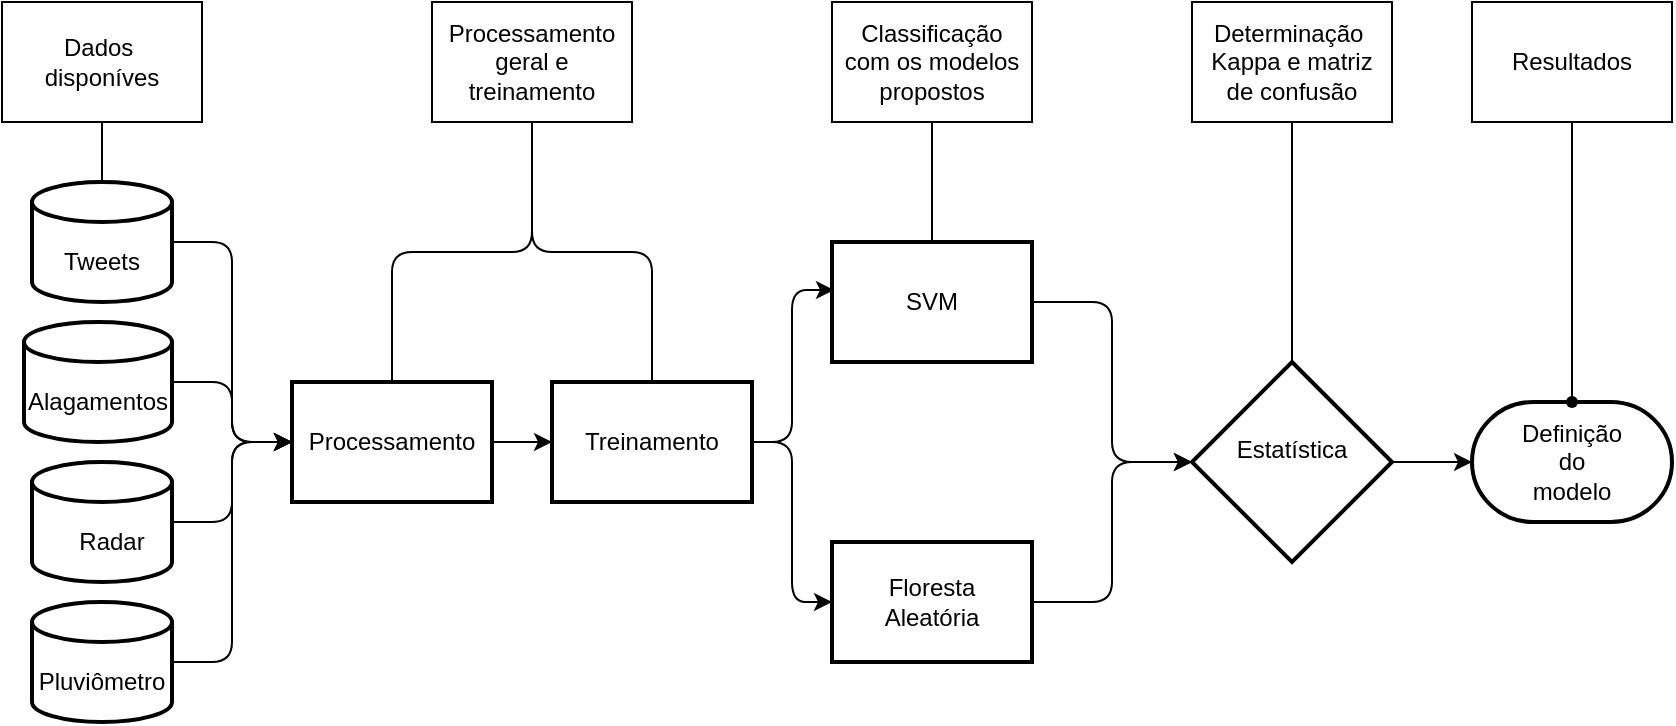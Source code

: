 <mxfile version="15.1.4" type="github">
  <diagram id="PtrkqsCC5Mb4vuVzn0-o" name="Page-1">
    <mxGraphModel dx="1240" dy="561" grid="0" gridSize="10" guides="1" tooltips="1" connect="1" arrows="1" fold="1" page="1" pageScale="1" pageWidth="827" pageHeight="583" background="none" math="0" shadow="0">
      <root>
        <mxCell id="0" />
        <mxCell id="1" parent="0" />
        <mxCell id="iSo7kZ2qZKdz4t7loaJO-26" value="" style="orthogonalLoop=1;jettySize=auto;entryX=0;entryY=0.5;entryDx=0;entryDy=0;elbow=vertical;edgeStyle=orthogonalEdgeStyle;spacing=7;spacingTop=0;fontSize=12;html=1;" edge="1" parent="1" source="iSo7kZ2qZKdz4t7loaJO-5" target="iSo7kZ2qZKdz4t7loaJO-10">
          <mxGeometry relative="1" as="geometry">
            <mxPoint x="291" y="227" as="targetPoint" />
          </mxGeometry>
        </mxCell>
        <mxCell id="iSo7kZ2qZKdz4t7loaJO-5" value="" style="strokeWidth=2;shape=mxgraph.flowchart.database;whiteSpace=wrap;spacing=7;spacingTop=0;fontSize=12;html=1;" vertex="1" parent="1">
          <mxGeometry x="141" y="197" width="70" height="60" as="geometry" />
        </mxCell>
        <mxCell id="iSo7kZ2qZKdz4t7loaJO-27" value="" style="orthogonalLoop=1;jettySize=auto;elbow=vertical;edgeStyle=orthogonalEdgeStyle;spacing=7;spacingTop=0;fontSize=12;html=1;" edge="1" parent="1" source="iSo7kZ2qZKdz4t7loaJO-6" target="iSo7kZ2qZKdz4t7loaJO-10">
          <mxGeometry relative="1" as="geometry" />
        </mxCell>
        <mxCell id="iSo7kZ2qZKdz4t7loaJO-6" value="" style="strokeWidth=2;shape=mxgraph.flowchart.database;whiteSpace=wrap;spacing=7;spacingTop=0;fontSize=12;html=1;" vertex="1" parent="1">
          <mxGeometry x="137" y="267" width="74" height="60" as="geometry" />
        </mxCell>
        <mxCell id="iSo7kZ2qZKdz4t7loaJO-28" value="" style="edgeStyle=orthogonalEdgeStyle;orthogonalLoop=1;jettySize=auto;spacing=7;spacingTop=0;fontSize=12;html=1;" edge="1" parent="1" source="iSo7kZ2qZKdz4t7loaJO-7" target="iSo7kZ2qZKdz4t7loaJO-10">
          <mxGeometry relative="1" as="geometry" />
        </mxCell>
        <mxCell id="iSo7kZ2qZKdz4t7loaJO-7" value="" style="strokeWidth=2;shape=mxgraph.flowchart.database;whiteSpace=wrap;spacing=7;spacingTop=0;fontSize=12;html=1;" vertex="1" parent="1">
          <mxGeometry x="141" y="337" width="70" height="60" as="geometry" />
        </mxCell>
        <mxCell id="iSo7kZ2qZKdz4t7loaJO-30" value="" style="edgeStyle=orthogonalEdgeStyle;orthogonalLoop=1;jettySize=auto;entryX=0;entryY=0.5;entryDx=0;entryDy=0;spacing=7;spacingTop=0;fontSize=12;html=1;" edge="1" parent="1" source="iSo7kZ2qZKdz4t7loaJO-8" target="iSo7kZ2qZKdz4t7loaJO-10">
          <mxGeometry relative="1" as="geometry">
            <mxPoint x="321" y="437" as="targetPoint" />
          </mxGeometry>
        </mxCell>
        <mxCell id="iSo7kZ2qZKdz4t7loaJO-8" value="" style="strokeWidth=2;shape=mxgraph.flowchart.database;whiteSpace=wrap;spacing=7;spacingTop=0;fontSize=12;html=1;" vertex="1" parent="1">
          <mxGeometry x="141" y="407" width="70" height="60" as="geometry" />
        </mxCell>
        <mxCell id="iSo7kZ2qZKdz4t7loaJO-32" value="" style="edgeStyle=orthogonalEdgeStyle;orthogonalLoop=1;jettySize=auto;spacing=7;spacingTop=0;fontSize=12;html=1;" edge="1" parent="1" source="iSo7kZ2qZKdz4t7loaJO-10" target="iSo7kZ2qZKdz4t7loaJO-31">
          <mxGeometry relative="1" as="geometry" />
        </mxCell>
        <mxCell id="iSo7kZ2qZKdz4t7loaJO-10" value="" style="whiteSpace=wrap;absoluteArcSize=1;arcSize=12;strokeWidth=2;spacing=7;spacingTop=0;fontSize=12;html=1;" vertex="1" parent="1">
          <mxGeometry x="271" y="297" width="100" height="60" as="geometry" />
        </mxCell>
        <mxCell id="iSo7kZ2qZKdz4t7loaJO-36" value="" style="edgeStyle=orthogonalEdgeStyle;orthogonalLoop=1;jettySize=auto;entryX=0.01;entryY=0.4;entryDx=0;entryDy=0;entryPerimeter=0;spacing=7;spacingTop=0;fontSize=12;html=1;" edge="1" parent="1" source="iSo7kZ2qZKdz4t7loaJO-31" target="iSo7kZ2qZKdz4t7loaJO-33">
          <mxGeometry relative="1" as="geometry">
            <mxPoint x="631" y="327" as="targetPoint" />
          </mxGeometry>
        </mxCell>
        <mxCell id="iSo7kZ2qZKdz4t7loaJO-38" value="" style="edgeStyle=orthogonalEdgeStyle;orthogonalLoop=1;jettySize=auto;entryX=0;entryY=0.5;entryDx=0;entryDy=0;spacing=7;spacingTop=0;fontSize=12;html=1;" edge="1" parent="1" source="iSo7kZ2qZKdz4t7loaJO-31" target="iSo7kZ2qZKdz4t7loaJO-34">
          <mxGeometry relative="1" as="geometry">
            <mxPoint x="451" y="467" as="targetPoint" />
          </mxGeometry>
        </mxCell>
        <mxCell id="iSo7kZ2qZKdz4t7loaJO-101" value="" style="edgeStyle=orthogonalEdgeStyle;orthogonalLoop=1;jettySize=auto;endArrow=none;endFill=0;entryX=0.5;entryY=1;entryDx=0;entryDy=0;spacing=7;spacingTop=0;fontSize=12;html=1;" edge="1" parent="1" source="iSo7kZ2qZKdz4t7loaJO-31" target="iSo7kZ2qZKdz4t7loaJO-88">
          <mxGeometry relative="1" as="geometry">
            <mxPoint x="451" y="187.0" as="targetPoint" />
          </mxGeometry>
        </mxCell>
        <mxCell id="iSo7kZ2qZKdz4t7loaJO-31" value="" style="whiteSpace=wrap;absoluteArcSize=1;arcSize=12;strokeWidth=2;spacing=7;spacingTop=0;fontSize=12;html=1;" vertex="1" parent="1">
          <mxGeometry x="401" y="297" width="100" height="60" as="geometry" />
        </mxCell>
        <mxCell id="iSo7kZ2qZKdz4t7loaJO-43" value="" style="edgeStyle=orthogonalEdgeStyle;orthogonalLoop=1;jettySize=auto;spacing=7;spacingTop=0;fontSize=12;html=1;" edge="1" parent="1" source="iSo7kZ2qZKdz4t7loaJO-33" target="iSo7kZ2qZKdz4t7loaJO-39">
          <mxGeometry relative="1" as="geometry" />
        </mxCell>
        <mxCell id="iSo7kZ2qZKdz4t7loaJO-33" value="" style="whiteSpace=wrap;absoluteArcSize=1;arcSize=12;strokeWidth=2;spacing=7;spacingTop=0;fontSize=12;html=1;" vertex="1" parent="1">
          <mxGeometry x="541" y="227" width="100" height="60" as="geometry" />
        </mxCell>
        <mxCell id="iSo7kZ2qZKdz4t7loaJO-44" value="" style="edgeStyle=orthogonalEdgeStyle;orthogonalLoop=1;jettySize=auto;spacing=7;spacingTop=0;fontSize=12;html=1;" edge="1" parent="1" source="iSo7kZ2qZKdz4t7loaJO-34" target="iSo7kZ2qZKdz4t7loaJO-39">
          <mxGeometry relative="1" as="geometry" />
        </mxCell>
        <mxCell id="iSo7kZ2qZKdz4t7loaJO-34" value="" style="whiteSpace=wrap;absoluteArcSize=1;arcSize=12;strokeWidth=2;spacing=7;spacingTop=0;fontSize=12;html=1;" vertex="1" parent="1">
          <mxGeometry x="541" y="377" width="100" height="60" as="geometry" />
        </mxCell>
        <mxCell id="iSo7kZ2qZKdz4t7loaJO-55" value="" style="edgeStyle=orthogonalEdgeStyle;orthogonalLoop=1;jettySize=auto;spacing=7;spacingTop=0;fontSize=12;html=1;" edge="1" parent="1" source="iSo7kZ2qZKdz4t7loaJO-39" target="iSo7kZ2qZKdz4t7loaJO-54">
          <mxGeometry relative="1" as="geometry" />
        </mxCell>
        <mxCell id="iSo7kZ2qZKdz4t7loaJO-39" value="" style="strokeWidth=2;shape=mxgraph.flowchart.decision;whiteSpace=wrap;spacing=7;spacingTop=0;fontSize=12;html=1;" vertex="1" parent="1">
          <mxGeometry x="721" y="287" width="100" height="100" as="geometry" />
        </mxCell>
        <mxCell id="iSo7kZ2qZKdz4t7loaJO-54" value="" style="strokeWidth=2;shape=mxgraph.flowchart.terminator;whiteSpace=wrap;spacing=2;fontSize=12;html=1;" vertex="1" parent="1">
          <mxGeometry x="861" y="307" width="100" height="60" as="geometry" />
        </mxCell>
        <mxCell id="iSo7kZ2qZKdz4t7loaJO-86" value="Dados &lt;br&gt;disponíves" style="whiteSpace=wrap;align=center;verticalAlign=middle;treeFolding=1;treeMoving=1;newEdgeStyle={&quot;edgeStyle&quot;:&quot;elbowEdgeStyle&quot;,&quot;startArrow&quot;:&quot;none&quot;,&quot;endArrow&quot;:&quot;none&quot;};strokeColor=#000000;spacing=7;spacingTop=0;fontSize=12;html=1;" vertex="1" parent="1">
          <mxGeometry x="126" y="107" width="100" height="60" as="geometry" />
        </mxCell>
        <mxCell id="iSo7kZ2qZKdz4t7loaJO-87" value="" style="edgeStyle=elbowEdgeStyle;elbow=vertical;startArrow=none;endArrow=none;exitX=0.5;exitY=0;exitDx=0;exitDy=0;exitPerimeter=0;spacing=7;spacingTop=0;fontSize=12;html=1;" edge="1" target="iSo7kZ2qZKdz4t7loaJO-86" parent="1" source="iSo7kZ2qZKdz4t7loaJO-5">
          <mxGeometry relative="1" as="geometry">
            <mxPoint x="421" y="-3" as="sourcePoint" />
          </mxGeometry>
        </mxCell>
        <mxCell id="iSo7kZ2qZKdz4t7loaJO-97" value="" style="edgeStyle=orthogonalEdgeStyle;orthogonalLoop=1;jettySize=auto;endArrow=none;endFill=0;entryX=0.5;entryY=0;entryDx=0;entryDy=0;spacing=7;spacingTop=0;fontSize=12;html=1;" edge="1" parent="1" source="iSo7kZ2qZKdz4t7loaJO-88" target="iSo7kZ2qZKdz4t7loaJO-10">
          <mxGeometry relative="1" as="geometry">
            <mxPoint x="371" y="277.0" as="targetPoint" />
          </mxGeometry>
        </mxCell>
        <mxCell id="iSo7kZ2qZKdz4t7loaJO-88" value="Processamento geral e treinamento" style="whiteSpace=wrap;align=center;verticalAlign=middle;treeFolding=1;treeMoving=1;newEdgeStyle={&quot;edgeStyle&quot;:&quot;elbowEdgeStyle&quot;,&quot;startArrow&quot;:&quot;none&quot;,&quot;endArrow&quot;:&quot;none&quot;};strokeColor=#000000;spacing=7;spacingTop=0;fontSize=12;html=1;" vertex="1" parent="1">
          <mxGeometry x="341" y="107" width="100" height="60" as="geometry" />
        </mxCell>
        <mxCell id="iSo7kZ2qZKdz4t7loaJO-103" value="" style="edgeStyle=orthogonalEdgeStyle;orthogonalLoop=1;jettySize=auto;endArrow=none;endFill=0;spacing=7;spacingTop=0;fontSize=12;html=1;" edge="1" parent="1" source="iSo7kZ2qZKdz4t7loaJO-102" target="iSo7kZ2qZKdz4t7loaJO-33">
          <mxGeometry relative="1" as="geometry" />
        </mxCell>
        <mxCell id="iSo7kZ2qZKdz4t7loaJO-102" value="Classificação com os modelos propostos" style="whiteSpace=wrap;align=center;verticalAlign=middle;treeFolding=1;treeMoving=1;newEdgeStyle={&quot;edgeStyle&quot;:&quot;elbowEdgeStyle&quot;,&quot;startArrow&quot;:&quot;none&quot;,&quot;endArrow&quot;:&quot;none&quot;};strokeColor=#000000;spacing=7;spacingTop=0;fontSize=12;html=1;" vertex="1" parent="1">
          <mxGeometry x="541" y="107" width="100" height="60" as="geometry" />
        </mxCell>
        <mxCell id="iSo7kZ2qZKdz4t7loaJO-106" value="" style="edgeStyle=orthogonalEdgeStyle;orthogonalLoop=1;jettySize=auto;endArrow=none;endFill=0;entryX=0.5;entryY=0;entryDx=0;entryDy=0;entryPerimeter=0;spacing=7;spacingTop=0;fontSize=12;html=1;" edge="1" parent="1" source="iSo7kZ2qZKdz4t7loaJO-104" target="iSo7kZ2qZKdz4t7loaJO-39">
          <mxGeometry relative="1" as="geometry">
            <mxPoint x="771" y="277" as="targetPoint" />
          </mxGeometry>
        </mxCell>
        <mxCell id="iSo7kZ2qZKdz4t7loaJO-104" value="Determinação &lt;br&gt;Kappa e matriz de confusão" style="whiteSpace=wrap;align=center;verticalAlign=middle;treeFolding=1;treeMoving=1;newEdgeStyle={&quot;edgeStyle&quot;:&quot;elbowEdgeStyle&quot;,&quot;startArrow&quot;:&quot;none&quot;,&quot;endArrow&quot;:&quot;none&quot;};strokeColor=#000000;spacing=7;spacingTop=0;fontSize=12;html=1;" vertex="1" parent="1">
          <mxGeometry x="721" y="107" width="100" height="60" as="geometry" />
        </mxCell>
        <mxCell id="iSo7kZ2qZKdz4t7loaJO-109" value="" style="edgeStyle=orthogonalEdgeStyle;orthogonalLoop=1;jettySize=auto;endArrow=none;endFill=0;spacing=7;spacingTop=0;fontSize=12;html=1;" edge="1" parent="1" source="iSo7kZ2qZKdz4t7loaJO-107" target="iSo7kZ2qZKdz4t7loaJO-108">
          <mxGeometry relative="1" as="geometry" />
        </mxCell>
        <mxCell id="iSo7kZ2qZKdz4t7loaJO-107" value="Resultados" style="whiteSpace=wrap;align=center;verticalAlign=middle;treeFolding=1;treeMoving=1;newEdgeStyle={&quot;edgeStyle&quot;:&quot;elbowEdgeStyle&quot;,&quot;startArrow&quot;:&quot;none&quot;,&quot;endArrow&quot;:&quot;none&quot;};strokeColor=#000000;spacing=2;fontSize=12;html=1;" vertex="1" parent="1">
          <mxGeometry x="861" y="107" width="100" height="60" as="geometry" />
        </mxCell>
        <mxCell id="iSo7kZ2qZKdz4t7loaJO-108" value="" style="shape=waypoint;size=6;pointerEvents=1;points=[];fillColor=#ffffff;resizable=0;rotatable=0;perimeter=centerPerimeter;snapToPoint=1;spacing=7;spacingTop=0;fontSize=12;html=1;" vertex="1" parent="1">
          <mxGeometry x="891" y="287" width="40" height="40" as="geometry" />
        </mxCell>
        <mxCell id="iSo7kZ2qZKdz4t7loaJO-110" value="Tweets" style="text;strokeColor=none;fillColor=none;align=center;verticalAlign=middle;whiteSpace=wrap;spacing=7;spacingTop=0;fontSize=12;html=1;" vertex="1" parent="1">
          <mxGeometry x="156" y="227" width="40" height="20" as="geometry" />
        </mxCell>
        <mxCell id="iSo7kZ2qZKdz4t7loaJO-111" value="Alagamentos" style="text;strokeColor=none;fillColor=none;align=center;verticalAlign=middle;whiteSpace=wrap;fontSize=12;spacing=7;spacingTop=0;html=1;" vertex="1" parent="1">
          <mxGeometry x="154" y="297" width="40" height="20" as="geometry" />
        </mxCell>
        <mxCell id="iSo7kZ2qZKdz4t7loaJO-112" value="Radar" style="text;strokeColor=none;fillColor=none;align=center;verticalAlign=middle;whiteSpace=wrap;fontSize=12;spacing=7;spacingTop=0;html=1;" vertex="1" parent="1">
          <mxGeometry x="156" y="367" width="50" height="20" as="geometry" />
        </mxCell>
        <mxCell id="iSo7kZ2qZKdz4t7loaJO-113" value="Pluviômetro" style="text;strokeColor=none;fillColor=none;align=center;verticalAlign=middle;whiteSpace=wrap;fontSize=12;spacing=7;spacingTop=0;html=1;" vertex="1" parent="1">
          <mxGeometry x="156" y="437" width="40" height="20" as="geometry" />
        </mxCell>
        <mxCell id="iSo7kZ2qZKdz4t7loaJO-119" value="Treinamento" style="text;strokeColor=none;fillColor=none;align=center;verticalAlign=middle;whiteSpace=wrap;fontSize=12;spacing=7;spacingTop=0;html=1;" vertex="1" parent="1">
          <mxGeometry x="431" y="317" width="40" height="20" as="geometry" />
        </mxCell>
        <mxCell id="iSo7kZ2qZKdz4t7loaJO-120" value="SVM" style="text;strokeColor=none;fillColor=none;align=center;verticalAlign=middle;whiteSpace=wrap;fontSize=12;spacing=7;spacingTop=0;html=1;" vertex="1" parent="1">
          <mxGeometry x="571" y="247" width="40" height="20" as="geometry" />
        </mxCell>
        <mxCell id="iSo7kZ2qZKdz4t7loaJO-122" value="Floresta Aleatória" style="text;strokeColor=none;fillColor=none;align=center;verticalAlign=middle;whiteSpace=wrap;fontSize=12;spacing=7;spacingTop=0;html=1;" vertex="1" parent="1">
          <mxGeometry x="571" y="397" width="40" height="20" as="geometry" />
        </mxCell>
        <mxCell id="iSo7kZ2qZKdz4t7loaJO-123" value="Estatística" style="text;strokeColor=none;fillColor=none;align=center;verticalAlign=middle;whiteSpace=wrap;fontSize=12;spacing=7;spacingTop=0;html=1;" vertex="1" parent="1">
          <mxGeometry x="751" y="321" width="40" height="20" as="geometry" />
        </mxCell>
        <mxCell id="iSo7kZ2qZKdz4t7loaJO-124" value="Definição do modelo" style="text;strokeColor=none;fillColor=none;align=center;verticalAlign=middle;whiteSpace=wrap;fontSize=12;spacing=7;spacingTop=0;html=1;" vertex="1" parent="1">
          <mxGeometry x="891" y="327" width="40" height="20" as="geometry" />
        </mxCell>
        <mxCell id="iSo7kZ2qZKdz4t7loaJO-125" value="Processamento" style="text;strokeColor=none;fillColor=none;align=center;verticalAlign=middle;whiteSpace=wrap;fontSize=12;spacing=7;spacingTop=0;html=1;" vertex="1" parent="1">
          <mxGeometry x="301" y="317" width="40" height="20" as="geometry" />
        </mxCell>
      </root>
    </mxGraphModel>
  </diagram>
</mxfile>
